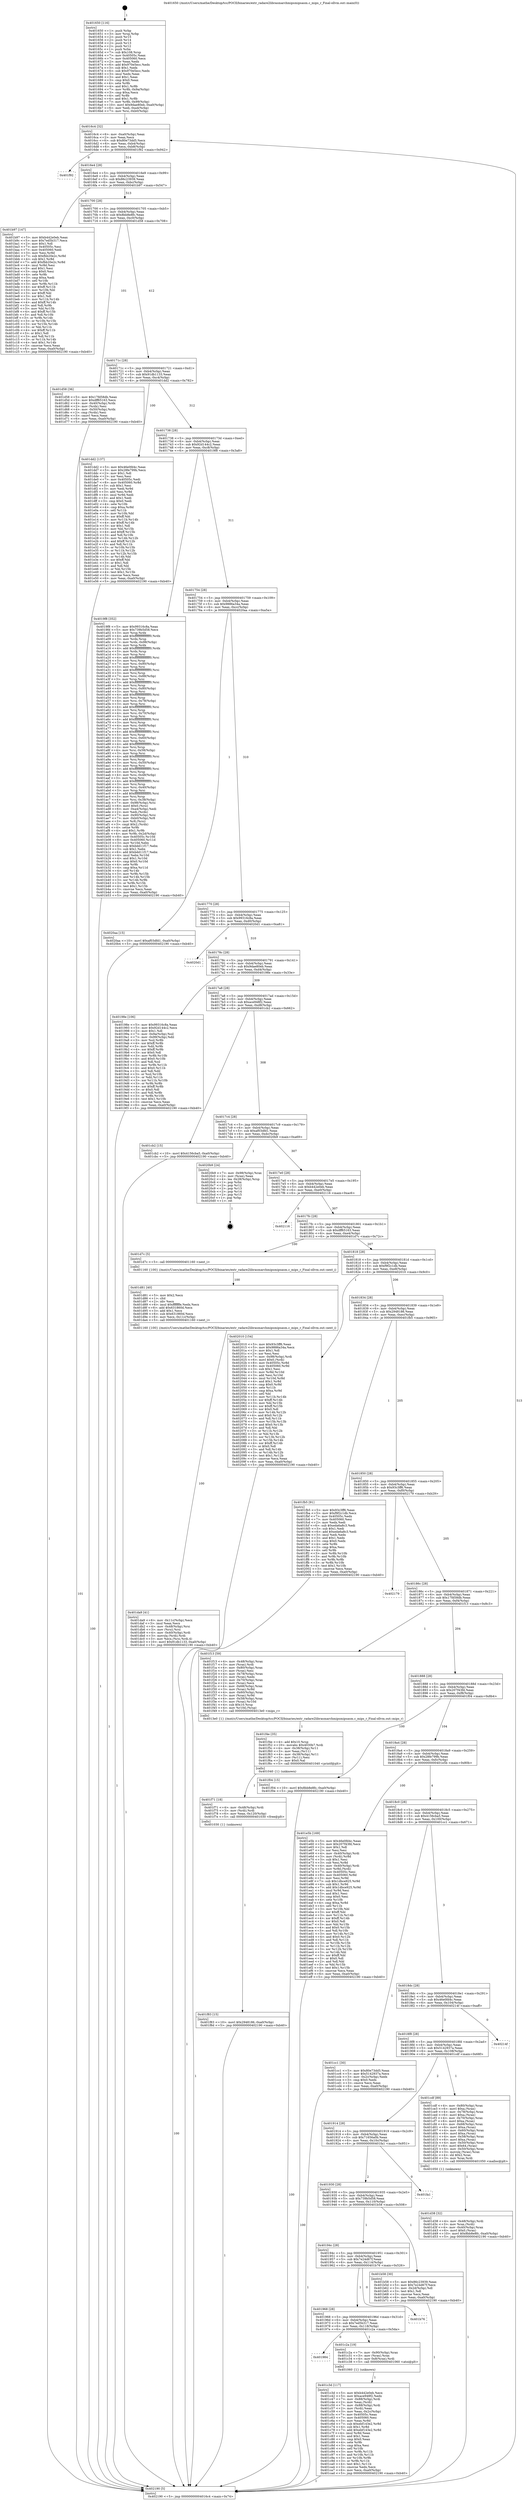 digraph "0x401650" {
  label = "0x401650 (/mnt/c/Users/mathe/Desktop/tcc/POCII/binaries/extr_radare2librasmarchmipsmipsasm.c_mips_r_Final-ollvm.out::main(0))"
  labelloc = "t"
  node[shape=record]

  Entry [label="",width=0.3,height=0.3,shape=circle,fillcolor=black,style=filled]
  "0x4016c4" [label="{
     0x4016c4 [32]\l
     | [instrs]\l
     &nbsp;&nbsp;0x4016c4 \<+6\>: mov -0xa0(%rbp),%eax\l
     &nbsp;&nbsp;0x4016ca \<+2\>: mov %eax,%ecx\l
     &nbsp;&nbsp;0x4016cc \<+6\>: sub $0x80e73dd5,%ecx\l
     &nbsp;&nbsp;0x4016d2 \<+6\>: mov %eax,-0xb4(%rbp)\l
     &nbsp;&nbsp;0x4016d8 \<+6\>: mov %ecx,-0xb8(%rbp)\l
     &nbsp;&nbsp;0x4016de \<+6\>: je 0000000000401f92 \<main+0x942\>\l
  }"]
  "0x401f92" [label="{
     0x401f92\l
  }", style=dashed]
  "0x4016e4" [label="{
     0x4016e4 [28]\l
     | [instrs]\l
     &nbsp;&nbsp;0x4016e4 \<+5\>: jmp 00000000004016e9 \<main+0x99\>\l
     &nbsp;&nbsp;0x4016e9 \<+6\>: mov -0xb4(%rbp),%eax\l
     &nbsp;&nbsp;0x4016ef \<+5\>: sub $0x86c23939,%eax\l
     &nbsp;&nbsp;0x4016f4 \<+6\>: mov %eax,-0xbc(%rbp)\l
     &nbsp;&nbsp;0x4016fa \<+6\>: je 0000000000401b97 \<main+0x547\>\l
  }"]
  Exit [label="",width=0.3,height=0.3,shape=circle,fillcolor=black,style=filled,peripheries=2]
  "0x401b97" [label="{
     0x401b97 [147]\l
     | [instrs]\l
     &nbsp;&nbsp;0x401b97 \<+5\>: mov $0xb442e0eb,%eax\l
     &nbsp;&nbsp;0x401b9c \<+5\>: mov $0x7ed5b317,%ecx\l
     &nbsp;&nbsp;0x401ba1 \<+2\>: mov $0x1,%dl\l
     &nbsp;&nbsp;0x401ba3 \<+7\>: mov 0x40505c,%esi\l
     &nbsp;&nbsp;0x401baa \<+7\>: mov 0x405060,%edi\l
     &nbsp;&nbsp;0x401bb1 \<+3\>: mov %esi,%r8d\l
     &nbsp;&nbsp;0x401bb4 \<+7\>: sub $0xfbb20e2c,%r8d\l
     &nbsp;&nbsp;0x401bbb \<+4\>: sub $0x1,%r8d\l
     &nbsp;&nbsp;0x401bbf \<+7\>: add $0xfbb20e2c,%r8d\l
     &nbsp;&nbsp;0x401bc6 \<+4\>: imul %r8d,%esi\l
     &nbsp;&nbsp;0x401bca \<+3\>: and $0x1,%esi\l
     &nbsp;&nbsp;0x401bcd \<+3\>: cmp $0x0,%esi\l
     &nbsp;&nbsp;0x401bd0 \<+4\>: sete %r9b\l
     &nbsp;&nbsp;0x401bd4 \<+3\>: cmp $0xa,%edi\l
     &nbsp;&nbsp;0x401bd7 \<+4\>: setl %r10b\l
     &nbsp;&nbsp;0x401bdb \<+3\>: mov %r9b,%r11b\l
     &nbsp;&nbsp;0x401bde \<+4\>: xor $0xff,%r11b\l
     &nbsp;&nbsp;0x401be2 \<+3\>: mov %r10b,%bl\l
     &nbsp;&nbsp;0x401be5 \<+3\>: xor $0xff,%bl\l
     &nbsp;&nbsp;0x401be8 \<+3\>: xor $0x1,%dl\l
     &nbsp;&nbsp;0x401beb \<+3\>: mov %r11b,%r14b\l
     &nbsp;&nbsp;0x401bee \<+4\>: and $0xff,%r14b\l
     &nbsp;&nbsp;0x401bf2 \<+3\>: and %dl,%r9b\l
     &nbsp;&nbsp;0x401bf5 \<+3\>: mov %bl,%r15b\l
     &nbsp;&nbsp;0x401bf8 \<+4\>: and $0xff,%r15b\l
     &nbsp;&nbsp;0x401bfc \<+3\>: and %dl,%r10b\l
     &nbsp;&nbsp;0x401bff \<+3\>: or %r9b,%r14b\l
     &nbsp;&nbsp;0x401c02 \<+3\>: or %r10b,%r15b\l
     &nbsp;&nbsp;0x401c05 \<+3\>: xor %r15b,%r14b\l
     &nbsp;&nbsp;0x401c08 \<+3\>: or %bl,%r11b\l
     &nbsp;&nbsp;0x401c0b \<+4\>: xor $0xff,%r11b\l
     &nbsp;&nbsp;0x401c0f \<+3\>: or $0x1,%dl\l
     &nbsp;&nbsp;0x401c12 \<+3\>: and %dl,%r11b\l
     &nbsp;&nbsp;0x401c15 \<+3\>: or %r11b,%r14b\l
     &nbsp;&nbsp;0x401c18 \<+4\>: test $0x1,%r14b\l
     &nbsp;&nbsp;0x401c1c \<+3\>: cmovne %ecx,%eax\l
     &nbsp;&nbsp;0x401c1f \<+6\>: mov %eax,-0xa0(%rbp)\l
     &nbsp;&nbsp;0x401c25 \<+5\>: jmp 0000000000402190 \<main+0xb40\>\l
  }"]
  "0x401700" [label="{
     0x401700 [28]\l
     | [instrs]\l
     &nbsp;&nbsp;0x401700 \<+5\>: jmp 0000000000401705 \<main+0xb5\>\l
     &nbsp;&nbsp;0x401705 \<+6\>: mov -0xb4(%rbp),%eax\l
     &nbsp;&nbsp;0x40170b \<+5\>: sub $0x8bb8e8fc,%eax\l
     &nbsp;&nbsp;0x401710 \<+6\>: mov %eax,-0xc0(%rbp)\l
     &nbsp;&nbsp;0x401716 \<+6\>: je 0000000000401d58 \<main+0x708\>\l
  }"]
  "0x401f83" [label="{
     0x401f83 [15]\l
     | [instrs]\l
     &nbsp;&nbsp;0x401f83 \<+10\>: movl $0x2948186,-0xa0(%rbp)\l
     &nbsp;&nbsp;0x401f8d \<+5\>: jmp 0000000000402190 \<main+0xb40\>\l
  }"]
  "0x401d58" [label="{
     0x401d58 [36]\l
     | [instrs]\l
     &nbsp;&nbsp;0x401d58 \<+5\>: mov $0x17fd58db,%eax\l
     &nbsp;&nbsp;0x401d5d \<+5\>: mov $0xdff65163,%ecx\l
     &nbsp;&nbsp;0x401d62 \<+4\>: mov -0x40(%rbp),%rdx\l
     &nbsp;&nbsp;0x401d66 \<+2\>: mov (%rdx),%esi\l
     &nbsp;&nbsp;0x401d68 \<+4\>: mov -0x50(%rbp),%rdx\l
     &nbsp;&nbsp;0x401d6c \<+2\>: cmp (%rdx),%esi\l
     &nbsp;&nbsp;0x401d6e \<+3\>: cmovl %ecx,%eax\l
     &nbsp;&nbsp;0x401d71 \<+6\>: mov %eax,-0xa0(%rbp)\l
     &nbsp;&nbsp;0x401d77 \<+5\>: jmp 0000000000402190 \<main+0xb40\>\l
  }"]
  "0x40171c" [label="{
     0x40171c [28]\l
     | [instrs]\l
     &nbsp;&nbsp;0x40171c \<+5\>: jmp 0000000000401721 \<main+0xd1\>\l
     &nbsp;&nbsp;0x401721 \<+6\>: mov -0xb4(%rbp),%eax\l
     &nbsp;&nbsp;0x401727 \<+5\>: sub $0x91db1133,%eax\l
     &nbsp;&nbsp;0x40172c \<+6\>: mov %eax,-0xc4(%rbp)\l
     &nbsp;&nbsp;0x401732 \<+6\>: je 0000000000401dd2 \<main+0x782\>\l
  }"]
  "0x401f71" [label="{
     0x401f71 [18]\l
     | [instrs]\l
     &nbsp;&nbsp;0x401f71 \<+4\>: mov -0x48(%rbp),%rdi\l
     &nbsp;&nbsp;0x401f75 \<+3\>: mov (%rdi),%rdi\l
     &nbsp;&nbsp;0x401f78 \<+6\>: mov %eax,-0x120(%rbp)\l
     &nbsp;&nbsp;0x401f7e \<+5\>: call 0000000000401030 \<free@plt\>\l
     | [calls]\l
     &nbsp;&nbsp;0x401030 \{1\} (unknown)\l
  }"]
  "0x401dd2" [label="{
     0x401dd2 [137]\l
     | [instrs]\l
     &nbsp;&nbsp;0x401dd2 \<+5\>: mov $0x46e0fd4c,%eax\l
     &nbsp;&nbsp;0x401dd7 \<+5\>: mov $0x28fe799b,%ecx\l
     &nbsp;&nbsp;0x401ddc \<+2\>: mov $0x1,%dl\l
     &nbsp;&nbsp;0x401dde \<+2\>: xor %esi,%esi\l
     &nbsp;&nbsp;0x401de0 \<+7\>: mov 0x40505c,%edi\l
     &nbsp;&nbsp;0x401de7 \<+8\>: mov 0x405060,%r8d\l
     &nbsp;&nbsp;0x401def \<+3\>: sub $0x1,%esi\l
     &nbsp;&nbsp;0x401df2 \<+3\>: mov %edi,%r9d\l
     &nbsp;&nbsp;0x401df5 \<+3\>: add %esi,%r9d\l
     &nbsp;&nbsp;0x401df8 \<+4\>: imul %r9d,%edi\l
     &nbsp;&nbsp;0x401dfc \<+3\>: and $0x1,%edi\l
     &nbsp;&nbsp;0x401dff \<+3\>: cmp $0x0,%edi\l
     &nbsp;&nbsp;0x401e02 \<+4\>: sete %r10b\l
     &nbsp;&nbsp;0x401e06 \<+4\>: cmp $0xa,%r8d\l
     &nbsp;&nbsp;0x401e0a \<+4\>: setl %r11b\l
     &nbsp;&nbsp;0x401e0e \<+3\>: mov %r10b,%bl\l
     &nbsp;&nbsp;0x401e11 \<+3\>: xor $0xff,%bl\l
     &nbsp;&nbsp;0x401e14 \<+3\>: mov %r11b,%r14b\l
     &nbsp;&nbsp;0x401e17 \<+4\>: xor $0xff,%r14b\l
     &nbsp;&nbsp;0x401e1b \<+3\>: xor $0x1,%dl\l
     &nbsp;&nbsp;0x401e1e \<+3\>: mov %bl,%r15b\l
     &nbsp;&nbsp;0x401e21 \<+4\>: and $0xff,%r15b\l
     &nbsp;&nbsp;0x401e25 \<+3\>: and %dl,%r10b\l
     &nbsp;&nbsp;0x401e28 \<+3\>: mov %r14b,%r12b\l
     &nbsp;&nbsp;0x401e2b \<+4\>: and $0xff,%r12b\l
     &nbsp;&nbsp;0x401e2f \<+3\>: and %dl,%r11b\l
     &nbsp;&nbsp;0x401e32 \<+3\>: or %r10b,%r15b\l
     &nbsp;&nbsp;0x401e35 \<+3\>: or %r11b,%r12b\l
     &nbsp;&nbsp;0x401e38 \<+3\>: xor %r12b,%r15b\l
     &nbsp;&nbsp;0x401e3b \<+3\>: or %r14b,%bl\l
     &nbsp;&nbsp;0x401e3e \<+3\>: xor $0xff,%bl\l
     &nbsp;&nbsp;0x401e41 \<+3\>: or $0x1,%dl\l
     &nbsp;&nbsp;0x401e44 \<+2\>: and %dl,%bl\l
     &nbsp;&nbsp;0x401e46 \<+3\>: or %bl,%r15b\l
     &nbsp;&nbsp;0x401e49 \<+4\>: test $0x1,%r15b\l
     &nbsp;&nbsp;0x401e4d \<+3\>: cmovne %ecx,%eax\l
     &nbsp;&nbsp;0x401e50 \<+6\>: mov %eax,-0xa0(%rbp)\l
     &nbsp;&nbsp;0x401e56 \<+5\>: jmp 0000000000402190 \<main+0xb40\>\l
  }"]
  "0x401738" [label="{
     0x401738 [28]\l
     | [instrs]\l
     &nbsp;&nbsp;0x401738 \<+5\>: jmp 000000000040173d \<main+0xed\>\l
     &nbsp;&nbsp;0x40173d \<+6\>: mov -0xb4(%rbp),%eax\l
     &nbsp;&nbsp;0x401743 \<+5\>: sub $0x92d144c2,%eax\l
     &nbsp;&nbsp;0x401748 \<+6\>: mov %eax,-0xc8(%rbp)\l
     &nbsp;&nbsp;0x40174e \<+6\>: je 00000000004019f8 \<main+0x3a8\>\l
  }"]
  "0x401f4e" [label="{
     0x401f4e [35]\l
     | [instrs]\l
     &nbsp;&nbsp;0x401f4e \<+4\>: add $0x10,%rsp\l
     &nbsp;&nbsp;0x401f52 \<+10\>: movabs $0x4030b7,%rdi\l
     &nbsp;&nbsp;0x401f5c \<+4\>: mov -0x38(%rbp),%r11\l
     &nbsp;&nbsp;0x401f60 \<+3\>: mov %eax,(%r11)\l
     &nbsp;&nbsp;0x401f63 \<+4\>: mov -0x38(%rbp),%r11\l
     &nbsp;&nbsp;0x401f67 \<+3\>: mov (%r11),%esi\l
     &nbsp;&nbsp;0x401f6a \<+2\>: mov $0x0,%al\l
     &nbsp;&nbsp;0x401f6c \<+5\>: call 0000000000401040 \<printf@plt\>\l
     | [calls]\l
     &nbsp;&nbsp;0x401040 \{1\} (unknown)\l
  }"]
  "0x4019f8" [label="{
     0x4019f8 [352]\l
     | [instrs]\l
     &nbsp;&nbsp;0x4019f8 \<+5\>: mov $0x99316c8a,%eax\l
     &nbsp;&nbsp;0x4019fd \<+5\>: mov $0x739b5d58,%ecx\l
     &nbsp;&nbsp;0x401a02 \<+3\>: mov %rsp,%rdx\l
     &nbsp;&nbsp;0x401a05 \<+4\>: add $0xfffffffffffffff0,%rdx\l
     &nbsp;&nbsp;0x401a09 \<+3\>: mov %rdx,%rsp\l
     &nbsp;&nbsp;0x401a0c \<+7\>: mov %rdx,-0x98(%rbp)\l
     &nbsp;&nbsp;0x401a13 \<+3\>: mov %rsp,%rdx\l
     &nbsp;&nbsp;0x401a16 \<+4\>: add $0xfffffffffffffff0,%rdx\l
     &nbsp;&nbsp;0x401a1a \<+3\>: mov %rdx,%rsp\l
     &nbsp;&nbsp;0x401a1d \<+3\>: mov %rsp,%rsi\l
     &nbsp;&nbsp;0x401a20 \<+4\>: add $0xfffffffffffffff0,%rsi\l
     &nbsp;&nbsp;0x401a24 \<+3\>: mov %rsi,%rsp\l
     &nbsp;&nbsp;0x401a27 \<+7\>: mov %rsi,-0x90(%rbp)\l
     &nbsp;&nbsp;0x401a2e \<+3\>: mov %rsp,%rsi\l
     &nbsp;&nbsp;0x401a31 \<+4\>: add $0xfffffffffffffff0,%rsi\l
     &nbsp;&nbsp;0x401a35 \<+3\>: mov %rsi,%rsp\l
     &nbsp;&nbsp;0x401a38 \<+7\>: mov %rsi,-0x88(%rbp)\l
     &nbsp;&nbsp;0x401a3f \<+3\>: mov %rsp,%rsi\l
     &nbsp;&nbsp;0x401a42 \<+4\>: add $0xfffffffffffffff0,%rsi\l
     &nbsp;&nbsp;0x401a46 \<+3\>: mov %rsi,%rsp\l
     &nbsp;&nbsp;0x401a49 \<+4\>: mov %rsi,-0x80(%rbp)\l
     &nbsp;&nbsp;0x401a4d \<+3\>: mov %rsp,%rsi\l
     &nbsp;&nbsp;0x401a50 \<+4\>: add $0xfffffffffffffff0,%rsi\l
     &nbsp;&nbsp;0x401a54 \<+3\>: mov %rsi,%rsp\l
     &nbsp;&nbsp;0x401a57 \<+4\>: mov %rsi,-0x78(%rbp)\l
     &nbsp;&nbsp;0x401a5b \<+3\>: mov %rsp,%rsi\l
     &nbsp;&nbsp;0x401a5e \<+4\>: add $0xfffffffffffffff0,%rsi\l
     &nbsp;&nbsp;0x401a62 \<+3\>: mov %rsi,%rsp\l
     &nbsp;&nbsp;0x401a65 \<+4\>: mov %rsi,-0x70(%rbp)\l
     &nbsp;&nbsp;0x401a69 \<+3\>: mov %rsp,%rsi\l
     &nbsp;&nbsp;0x401a6c \<+4\>: add $0xfffffffffffffff0,%rsi\l
     &nbsp;&nbsp;0x401a70 \<+3\>: mov %rsi,%rsp\l
     &nbsp;&nbsp;0x401a73 \<+4\>: mov %rsi,-0x68(%rbp)\l
     &nbsp;&nbsp;0x401a77 \<+3\>: mov %rsp,%rsi\l
     &nbsp;&nbsp;0x401a7a \<+4\>: add $0xfffffffffffffff0,%rsi\l
     &nbsp;&nbsp;0x401a7e \<+3\>: mov %rsi,%rsp\l
     &nbsp;&nbsp;0x401a81 \<+4\>: mov %rsi,-0x60(%rbp)\l
     &nbsp;&nbsp;0x401a85 \<+3\>: mov %rsp,%rsi\l
     &nbsp;&nbsp;0x401a88 \<+4\>: add $0xfffffffffffffff0,%rsi\l
     &nbsp;&nbsp;0x401a8c \<+3\>: mov %rsi,%rsp\l
     &nbsp;&nbsp;0x401a8f \<+4\>: mov %rsi,-0x58(%rbp)\l
     &nbsp;&nbsp;0x401a93 \<+3\>: mov %rsp,%rsi\l
     &nbsp;&nbsp;0x401a96 \<+4\>: add $0xfffffffffffffff0,%rsi\l
     &nbsp;&nbsp;0x401a9a \<+3\>: mov %rsi,%rsp\l
     &nbsp;&nbsp;0x401a9d \<+4\>: mov %rsi,-0x50(%rbp)\l
     &nbsp;&nbsp;0x401aa1 \<+3\>: mov %rsp,%rsi\l
     &nbsp;&nbsp;0x401aa4 \<+4\>: add $0xfffffffffffffff0,%rsi\l
     &nbsp;&nbsp;0x401aa8 \<+3\>: mov %rsi,%rsp\l
     &nbsp;&nbsp;0x401aab \<+4\>: mov %rsi,-0x48(%rbp)\l
     &nbsp;&nbsp;0x401aaf \<+3\>: mov %rsp,%rsi\l
     &nbsp;&nbsp;0x401ab2 \<+4\>: add $0xfffffffffffffff0,%rsi\l
     &nbsp;&nbsp;0x401ab6 \<+3\>: mov %rsi,%rsp\l
     &nbsp;&nbsp;0x401ab9 \<+4\>: mov %rsi,-0x40(%rbp)\l
     &nbsp;&nbsp;0x401abd \<+3\>: mov %rsp,%rsi\l
     &nbsp;&nbsp;0x401ac0 \<+4\>: add $0xfffffffffffffff0,%rsi\l
     &nbsp;&nbsp;0x401ac4 \<+3\>: mov %rsi,%rsp\l
     &nbsp;&nbsp;0x401ac7 \<+4\>: mov %rsi,-0x38(%rbp)\l
     &nbsp;&nbsp;0x401acb \<+7\>: mov -0x98(%rbp),%rsi\l
     &nbsp;&nbsp;0x401ad2 \<+6\>: movl $0x0,(%rsi)\l
     &nbsp;&nbsp;0x401ad8 \<+6\>: mov -0xa4(%rbp),%edi\l
     &nbsp;&nbsp;0x401ade \<+2\>: mov %edi,(%rdx)\l
     &nbsp;&nbsp;0x401ae0 \<+7\>: mov -0x90(%rbp),%rsi\l
     &nbsp;&nbsp;0x401ae7 \<+7\>: mov -0xb0(%rbp),%r8\l
     &nbsp;&nbsp;0x401aee \<+3\>: mov %r8,(%rsi)\l
     &nbsp;&nbsp;0x401af1 \<+3\>: cmpl $0x2,(%rdx)\l
     &nbsp;&nbsp;0x401af4 \<+4\>: setne %r9b\l
     &nbsp;&nbsp;0x401af8 \<+4\>: and $0x1,%r9b\l
     &nbsp;&nbsp;0x401afc \<+4\>: mov %r9b,-0x2d(%rbp)\l
     &nbsp;&nbsp;0x401b00 \<+8\>: mov 0x40505c,%r10d\l
     &nbsp;&nbsp;0x401b08 \<+8\>: mov 0x405060,%r11d\l
     &nbsp;&nbsp;0x401b10 \<+3\>: mov %r10d,%ebx\l
     &nbsp;&nbsp;0x401b13 \<+6\>: sub $0xbdd11f17,%ebx\l
     &nbsp;&nbsp;0x401b19 \<+3\>: sub $0x1,%ebx\l
     &nbsp;&nbsp;0x401b1c \<+6\>: add $0xbdd11f17,%ebx\l
     &nbsp;&nbsp;0x401b22 \<+4\>: imul %ebx,%r10d\l
     &nbsp;&nbsp;0x401b26 \<+4\>: and $0x1,%r10d\l
     &nbsp;&nbsp;0x401b2a \<+4\>: cmp $0x0,%r10d\l
     &nbsp;&nbsp;0x401b2e \<+4\>: sete %r9b\l
     &nbsp;&nbsp;0x401b32 \<+4\>: cmp $0xa,%r11d\l
     &nbsp;&nbsp;0x401b36 \<+4\>: setl %r14b\l
     &nbsp;&nbsp;0x401b3a \<+3\>: mov %r9b,%r15b\l
     &nbsp;&nbsp;0x401b3d \<+3\>: and %r14b,%r15b\l
     &nbsp;&nbsp;0x401b40 \<+3\>: xor %r14b,%r9b\l
     &nbsp;&nbsp;0x401b43 \<+3\>: or %r9b,%r15b\l
     &nbsp;&nbsp;0x401b46 \<+4\>: test $0x1,%r15b\l
     &nbsp;&nbsp;0x401b4a \<+3\>: cmovne %ecx,%eax\l
     &nbsp;&nbsp;0x401b4d \<+6\>: mov %eax,-0xa0(%rbp)\l
     &nbsp;&nbsp;0x401b53 \<+5\>: jmp 0000000000402190 \<main+0xb40\>\l
  }"]
  "0x401754" [label="{
     0x401754 [28]\l
     | [instrs]\l
     &nbsp;&nbsp;0x401754 \<+5\>: jmp 0000000000401759 \<main+0x109\>\l
     &nbsp;&nbsp;0x401759 \<+6\>: mov -0xb4(%rbp),%eax\l
     &nbsp;&nbsp;0x40175f \<+5\>: sub $0x9886a34a,%eax\l
     &nbsp;&nbsp;0x401764 \<+6\>: mov %eax,-0xcc(%rbp)\l
     &nbsp;&nbsp;0x40176a \<+6\>: je 00000000004020aa \<main+0xa5a\>\l
  }"]
  "0x401da9" [label="{
     0x401da9 [41]\l
     | [instrs]\l
     &nbsp;&nbsp;0x401da9 \<+6\>: mov -0x11c(%rbp),%ecx\l
     &nbsp;&nbsp;0x401daf \<+3\>: imul %eax,%ecx\l
     &nbsp;&nbsp;0x401db2 \<+4\>: mov -0x48(%rbp),%rsi\l
     &nbsp;&nbsp;0x401db6 \<+3\>: mov (%rsi),%rsi\l
     &nbsp;&nbsp;0x401db9 \<+4\>: mov -0x40(%rbp),%rdi\l
     &nbsp;&nbsp;0x401dbd \<+3\>: movslq (%rdi),%rdi\l
     &nbsp;&nbsp;0x401dc0 \<+3\>: mov %ecx,(%rsi,%rdi,4)\l
     &nbsp;&nbsp;0x401dc3 \<+10\>: movl $0x91db1133,-0xa0(%rbp)\l
     &nbsp;&nbsp;0x401dcd \<+5\>: jmp 0000000000402190 \<main+0xb40\>\l
  }"]
  "0x4020aa" [label="{
     0x4020aa [15]\l
     | [instrs]\l
     &nbsp;&nbsp;0x4020aa \<+10\>: movl $0xaf03dfd1,-0xa0(%rbp)\l
     &nbsp;&nbsp;0x4020b4 \<+5\>: jmp 0000000000402190 \<main+0xb40\>\l
  }"]
  "0x401770" [label="{
     0x401770 [28]\l
     | [instrs]\l
     &nbsp;&nbsp;0x401770 \<+5\>: jmp 0000000000401775 \<main+0x125\>\l
     &nbsp;&nbsp;0x401775 \<+6\>: mov -0xb4(%rbp),%eax\l
     &nbsp;&nbsp;0x40177b \<+5\>: sub $0x99316c8a,%eax\l
     &nbsp;&nbsp;0x401780 \<+6\>: mov %eax,-0xd0(%rbp)\l
     &nbsp;&nbsp;0x401786 \<+6\>: je 00000000004020d1 \<main+0xa81\>\l
  }"]
  "0x401d81" [label="{
     0x401d81 [40]\l
     | [instrs]\l
     &nbsp;&nbsp;0x401d81 \<+5\>: mov $0x2,%ecx\l
     &nbsp;&nbsp;0x401d86 \<+1\>: cltd\l
     &nbsp;&nbsp;0x401d87 \<+2\>: idiv %ecx\l
     &nbsp;&nbsp;0x401d89 \<+6\>: imul $0xfffffffe,%edx,%ecx\l
     &nbsp;&nbsp;0x401d8f \<+6\>: add $0x631860d,%ecx\l
     &nbsp;&nbsp;0x401d95 \<+3\>: add $0x1,%ecx\l
     &nbsp;&nbsp;0x401d98 \<+6\>: sub $0x631860d,%ecx\l
     &nbsp;&nbsp;0x401d9e \<+6\>: mov %ecx,-0x11c(%rbp)\l
     &nbsp;&nbsp;0x401da4 \<+5\>: call 0000000000401160 \<next_i\>\l
     | [calls]\l
     &nbsp;&nbsp;0x401160 \{100\} (/mnt/c/Users/mathe/Desktop/tcc/POCII/binaries/extr_radare2librasmarchmipsmipsasm.c_mips_r_Final-ollvm.out::next_i)\l
  }"]
  "0x4020d1" [label="{
     0x4020d1\l
  }", style=dashed]
  "0x40178c" [label="{
     0x40178c [28]\l
     | [instrs]\l
     &nbsp;&nbsp;0x40178c \<+5\>: jmp 0000000000401791 \<main+0x141\>\l
     &nbsp;&nbsp;0x401791 \<+6\>: mov -0xb4(%rbp),%eax\l
     &nbsp;&nbsp;0x401797 \<+5\>: sub $0x9dae80eb,%eax\l
     &nbsp;&nbsp;0x40179c \<+6\>: mov %eax,-0xd4(%rbp)\l
     &nbsp;&nbsp;0x4017a2 \<+6\>: je 000000000040198e \<main+0x33e\>\l
  }"]
  "0x401d38" [label="{
     0x401d38 [32]\l
     | [instrs]\l
     &nbsp;&nbsp;0x401d38 \<+4\>: mov -0x48(%rbp),%rdi\l
     &nbsp;&nbsp;0x401d3c \<+3\>: mov %rax,(%rdi)\l
     &nbsp;&nbsp;0x401d3f \<+4\>: mov -0x40(%rbp),%rax\l
     &nbsp;&nbsp;0x401d43 \<+6\>: movl $0x0,(%rax)\l
     &nbsp;&nbsp;0x401d49 \<+10\>: movl $0x8bb8e8fc,-0xa0(%rbp)\l
     &nbsp;&nbsp;0x401d53 \<+5\>: jmp 0000000000402190 \<main+0xb40\>\l
  }"]
  "0x40198e" [label="{
     0x40198e [106]\l
     | [instrs]\l
     &nbsp;&nbsp;0x40198e \<+5\>: mov $0x99316c8a,%eax\l
     &nbsp;&nbsp;0x401993 \<+5\>: mov $0x92d144c2,%ecx\l
     &nbsp;&nbsp;0x401998 \<+2\>: mov $0x1,%dl\l
     &nbsp;&nbsp;0x40199a \<+7\>: mov -0x9a(%rbp),%sil\l
     &nbsp;&nbsp;0x4019a1 \<+7\>: mov -0x99(%rbp),%dil\l
     &nbsp;&nbsp;0x4019a8 \<+3\>: mov %sil,%r8b\l
     &nbsp;&nbsp;0x4019ab \<+4\>: xor $0xff,%r8b\l
     &nbsp;&nbsp;0x4019af \<+3\>: mov %dil,%r9b\l
     &nbsp;&nbsp;0x4019b2 \<+4\>: xor $0xff,%r9b\l
     &nbsp;&nbsp;0x4019b6 \<+3\>: xor $0x0,%dl\l
     &nbsp;&nbsp;0x4019b9 \<+3\>: mov %r8b,%r10b\l
     &nbsp;&nbsp;0x4019bc \<+4\>: and $0x0,%r10b\l
     &nbsp;&nbsp;0x4019c0 \<+3\>: and %dl,%sil\l
     &nbsp;&nbsp;0x4019c3 \<+3\>: mov %r9b,%r11b\l
     &nbsp;&nbsp;0x4019c6 \<+4\>: and $0x0,%r11b\l
     &nbsp;&nbsp;0x4019ca \<+3\>: and %dl,%dil\l
     &nbsp;&nbsp;0x4019cd \<+3\>: or %sil,%r10b\l
     &nbsp;&nbsp;0x4019d0 \<+3\>: or %dil,%r11b\l
     &nbsp;&nbsp;0x4019d3 \<+3\>: xor %r11b,%r10b\l
     &nbsp;&nbsp;0x4019d6 \<+3\>: or %r9b,%r8b\l
     &nbsp;&nbsp;0x4019d9 \<+4\>: xor $0xff,%r8b\l
     &nbsp;&nbsp;0x4019dd \<+3\>: or $0x0,%dl\l
     &nbsp;&nbsp;0x4019e0 \<+3\>: and %dl,%r8b\l
     &nbsp;&nbsp;0x4019e3 \<+3\>: or %r8b,%r10b\l
     &nbsp;&nbsp;0x4019e6 \<+4\>: test $0x1,%r10b\l
     &nbsp;&nbsp;0x4019ea \<+3\>: cmovne %ecx,%eax\l
     &nbsp;&nbsp;0x4019ed \<+6\>: mov %eax,-0xa0(%rbp)\l
     &nbsp;&nbsp;0x4019f3 \<+5\>: jmp 0000000000402190 \<main+0xb40\>\l
  }"]
  "0x4017a8" [label="{
     0x4017a8 [28]\l
     | [instrs]\l
     &nbsp;&nbsp;0x4017a8 \<+5\>: jmp 00000000004017ad \<main+0x15d\>\l
     &nbsp;&nbsp;0x4017ad \<+6\>: mov -0xb4(%rbp),%eax\l
     &nbsp;&nbsp;0x4017b3 \<+5\>: sub $0xace948f2,%eax\l
     &nbsp;&nbsp;0x4017b8 \<+6\>: mov %eax,-0xd8(%rbp)\l
     &nbsp;&nbsp;0x4017be \<+6\>: je 0000000000401cb2 \<main+0x662\>\l
  }"]
  "0x402190" [label="{
     0x402190 [5]\l
     | [instrs]\l
     &nbsp;&nbsp;0x402190 \<+5\>: jmp 00000000004016c4 \<main+0x74\>\l
  }"]
  "0x401650" [label="{
     0x401650 [116]\l
     | [instrs]\l
     &nbsp;&nbsp;0x401650 \<+1\>: push %rbp\l
     &nbsp;&nbsp;0x401651 \<+3\>: mov %rsp,%rbp\l
     &nbsp;&nbsp;0x401654 \<+2\>: push %r15\l
     &nbsp;&nbsp;0x401656 \<+2\>: push %r14\l
     &nbsp;&nbsp;0x401658 \<+2\>: push %r13\l
     &nbsp;&nbsp;0x40165a \<+2\>: push %r12\l
     &nbsp;&nbsp;0x40165c \<+1\>: push %rbx\l
     &nbsp;&nbsp;0x40165d \<+7\>: sub $0x108,%rsp\l
     &nbsp;&nbsp;0x401664 \<+7\>: mov 0x40505c,%eax\l
     &nbsp;&nbsp;0x40166b \<+7\>: mov 0x405060,%ecx\l
     &nbsp;&nbsp;0x401672 \<+2\>: mov %eax,%edx\l
     &nbsp;&nbsp;0x401674 \<+6\>: add $0x970e5ecc,%edx\l
     &nbsp;&nbsp;0x40167a \<+3\>: sub $0x1,%edx\l
     &nbsp;&nbsp;0x40167d \<+6\>: sub $0x970e5ecc,%edx\l
     &nbsp;&nbsp;0x401683 \<+3\>: imul %edx,%eax\l
     &nbsp;&nbsp;0x401686 \<+3\>: and $0x1,%eax\l
     &nbsp;&nbsp;0x401689 \<+3\>: cmp $0x0,%eax\l
     &nbsp;&nbsp;0x40168c \<+4\>: sete %r8b\l
     &nbsp;&nbsp;0x401690 \<+4\>: and $0x1,%r8b\l
     &nbsp;&nbsp;0x401694 \<+7\>: mov %r8b,-0x9a(%rbp)\l
     &nbsp;&nbsp;0x40169b \<+3\>: cmp $0xa,%ecx\l
     &nbsp;&nbsp;0x40169e \<+4\>: setl %r8b\l
     &nbsp;&nbsp;0x4016a2 \<+4\>: and $0x1,%r8b\l
     &nbsp;&nbsp;0x4016a6 \<+7\>: mov %r8b,-0x99(%rbp)\l
     &nbsp;&nbsp;0x4016ad \<+10\>: movl $0x9dae80eb,-0xa0(%rbp)\l
     &nbsp;&nbsp;0x4016b7 \<+6\>: mov %edi,-0xa4(%rbp)\l
     &nbsp;&nbsp;0x4016bd \<+7\>: mov %rsi,-0xb0(%rbp)\l
  }"]
  "0x401c3d" [label="{
     0x401c3d [117]\l
     | [instrs]\l
     &nbsp;&nbsp;0x401c3d \<+5\>: mov $0xb442e0eb,%ecx\l
     &nbsp;&nbsp;0x401c42 \<+5\>: mov $0xace948f2,%edx\l
     &nbsp;&nbsp;0x401c47 \<+7\>: mov -0x88(%rbp),%rdi\l
     &nbsp;&nbsp;0x401c4e \<+2\>: mov %eax,(%rdi)\l
     &nbsp;&nbsp;0x401c50 \<+7\>: mov -0x88(%rbp),%rdi\l
     &nbsp;&nbsp;0x401c57 \<+2\>: mov (%rdi),%eax\l
     &nbsp;&nbsp;0x401c59 \<+3\>: mov %eax,-0x2c(%rbp)\l
     &nbsp;&nbsp;0x401c5c \<+7\>: mov 0x40505c,%eax\l
     &nbsp;&nbsp;0x401c63 \<+7\>: mov 0x405060,%esi\l
     &nbsp;&nbsp;0x401c6a \<+3\>: mov %eax,%r8d\l
     &nbsp;&nbsp;0x401c6d \<+7\>: sub $0xebf143e2,%r8d\l
     &nbsp;&nbsp;0x401c74 \<+4\>: sub $0x1,%r8d\l
     &nbsp;&nbsp;0x401c78 \<+7\>: add $0xebf143e2,%r8d\l
     &nbsp;&nbsp;0x401c7f \<+4\>: imul %r8d,%eax\l
     &nbsp;&nbsp;0x401c83 \<+3\>: and $0x1,%eax\l
     &nbsp;&nbsp;0x401c86 \<+3\>: cmp $0x0,%eax\l
     &nbsp;&nbsp;0x401c89 \<+4\>: sete %r9b\l
     &nbsp;&nbsp;0x401c8d \<+3\>: cmp $0xa,%esi\l
     &nbsp;&nbsp;0x401c90 \<+4\>: setl %r10b\l
     &nbsp;&nbsp;0x401c94 \<+3\>: mov %r9b,%r11b\l
     &nbsp;&nbsp;0x401c97 \<+3\>: and %r10b,%r11b\l
     &nbsp;&nbsp;0x401c9a \<+3\>: xor %r10b,%r9b\l
     &nbsp;&nbsp;0x401c9d \<+3\>: or %r9b,%r11b\l
     &nbsp;&nbsp;0x401ca0 \<+4\>: test $0x1,%r11b\l
     &nbsp;&nbsp;0x401ca4 \<+3\>: cmovne %edx,%ecx\l
     &nbsp;&nbsp;0x401ca7 \<+6\>: mov %ecx,-0xa0(%rbp)\l
     &nbsp;&nbsp;0x401cad \<+5\>: jmp 0000000000402190 \<main+0xb40\>\l
  }"]
  "0x401984" [label="{
     0x401984\l
  }", style=dashed]
  "0x401cb2" [label="{
     0x401cb2 [15]\l
     | [instrs]\l
     &nbsp;&nbsp;0x401cb2 \<+10\>: movl $0x4156cba5,-0xa0(%rbp)\l
     &nbsp;&nbsp;0x401cbc \<+5\>: jmp 0000000000402190 \<main+0xb40\>\l
  }"]
  "0x4017c4" [label="{
     0x4017c4 [28]\l
     | [instrs]\l
     &nbsp;&nbsp;0x4017c4 \<+5\>: jmp 00000000004017c9 \<main+0x179\>\l
     &nbsp;&nbsp;0x4017c9 \<+6\>: mov -0xb4(%rbp),%eax\l
     &nbsp;&nbsp;0x4017cf \<+5\>: sub $0xaf03dfd1,%eax\l
     &nbsp;&nbsp;0x4017d4 \<+6\>: mov %eax,-0xdc(%rbp)\l
     &nbsp;&nbsp;0x4017da \<+6\>: je 00000000004020b9 \<main+0xa69\>\l
  }"]
  "0x401c2a" [label="{
     0x401c2a [19]\l
     | [instrs]\l
     &nbsp;&nbsp;0x401c2a \<+7\>: mov -0x90(%rbp),%rax\l
     &nbsp;&nbsp;0x401c31 \<+3\>: mov (%rax),%rax\l
     &nbsp;&nbsp;0x401c34 \<+4\>: mov 0x8(%rax),%rdi\l
     &nbsp;&nbsp;0x401c38 \<+5\>: call 0000000000401060 \<atoi@plt\>\l
     | [calls]\l
     &nbsp;&nbsp;0x401060 \{1\} (unknown)\l
  }"]
  "0x4020b9" [label="{
     0x4020b9 [24]\l
     | [instrs]\l
     &nbsp;&nbsp;0x4020b9 \<+7\>: mov -0x98(%rbp),%rax\l
     &nbsp;&nbsp;0x4020c0 \<+2\>: mov (%rax),%eax\l
     &nbsp;&nbsp;0x4020c2 \<+4\>: lea -0x28(%rbp),%rsp\l
     &nbsp;&nbsp;0x4020c6 \<+1\>: pop %rbx\l
     &nbsp;&nbsp;0x4020c7 \<+2\>: pop %r12\l
     &nbsp;&nbsp;0x4020c9 \<+2\>: pop %r13\l
     &nbsp;&nbsp;0x4020cb \<+2\>: pop %r14\l
     &nbsp;&nbsp;0x4020cd \<+2\>: pop %r15\l
     &nbsp;&nbsp;0x4020cf \<+1\>: pop %rbp\l
     &nbsp;&nbsp;0x4020d0 \<+1\>: ret\l
  }"]
  "0x4017e0" [label="{
     0x4017e0 [28]\l
     | [instrs]\l
     &nbsp;&nbsp;0x4017e0 \<+5\>: jmp 00000000004017e5 \<main+0x195\>\l
     &nbsp;&nbsp;0x4017e5 \<+6\>: mov -0xb4(%rbp),%eax\l
     &nbsp;&nbsp;0x4017eb \<+5\>: sub $0xb442e0eb,%eax\l
     &nbsp;&nbsp;0x4017f0 \<+6\>: mov %eax,-0xe0(%rbp)\l
     &nbsp;&nbsp;0x4017f6 \<+6\>: je 0000000000402116 \<main+0xac6\>\l
  }"]
  "0x401968" [label="{
     0x401968 [28]\l
     | [instrs]\l
     &nbsp;&nbsp;0x401968 \<+5\>: jmp 000000000040196d \<main+0x31d\>\l
     &nbsp;&nbsp;0x40196d \<+6\>: mov -0xb4(%rbp),%eax\l
     &nbsp;&nbsp;0x401973 \<+5\>: sub $0x7ed5b317,%eax\l
     &nbsp;&nbsp;0x401978 \<+6\>: mov %eax,-0x118(%rbp)\l
     &nbsp;&nbsp;0x40197e \<+6\>: je 0000000000401c2a \<main+0x5da\>\l
  }"]
  "0x402116" [label="{
     0x402116\l
  }", style=dashed]
  "0x4017fc" [label="{
     0x4017fc [28]\l
     | [instrs]\l
     &nbsp;&nbsp;0x4017fc \<+5\>: jmp 0000000000401801 \<main+0x1b1\>\l
     &nbsp;&nbsp;0x401801 \<+6\>: mov -0xb4(%rbp),%eax\l
     &nbsp;&nbsp;0x401807 \<+5\>: sub $0xdff65163,%eax\l
     &nbsp;&nbsp;0x40180c \<+6\>: mov %eax,-0xe4(%rbp)\l
     &nbsp;&nbsp;0x401812 \<+6\>: je 0000000000401d7c \<main+0x72c\>\l
  }"]
  "0x401b76" [label="{
     0x401b76\l
  }", style=dashed]
  "0x401d7c" [label="{
     0x401d7c [5]\l
     | [instrs]\l
     &nbsp;&nbsp;0x401d7c \<+5\>: call 0000000000401160 \<next_i\>\l
     | [calls]\l
     &nbsp;&nbsp;0x401160 \{100\} (/mnt/c/Users/mathe/Desktop/tcc/POCII/binaries/extr_radare2librasmarchmipsmipsasm.c_mips_r_Final-ollvm.out::next_i)\l
  }"]
  "0x401818" [label="{
     0x401818 [28]\l
     | [instrs]\l
     &nbsp;&nbsp;0x401818 \<+5\>: jmp 000000000040181d \<main+0x1cd\>\l
     &nbsp;&nbsp;0x40181d \<+6\>: mov -0xb4(%rbp),%eax\l
     &nbsp;&nbsp;0x401823 \<+5\>: sub $0xf9f2c1db,%eax\l
     &nbsp;&nbsp;0x401828 \<+6\>: mov %eax,-0xe8(%rbp)\l
     &nbsp;&nbsp;0x40182e \<+6\>: je 0000000000402010 \<main+0x9c0\>\l
  }"]
  "0x40194c" [label="{
     0x40194c [28]\l
     | [instrs]\l
     &nbsp;&nbsp;0x40194c \<+5\>: jmp 0000000000401951 \<main+0x301\>\l
     &nbsp;&nbsp;0x401951 \<+6\>: mov -0xb4(%rbp),%eax\l
     &nbsp;&nbsp;0x401957 \<+5\>: sub $0x7e24d67f,%eax\l
     &nbsp;&nbsp;0x40195c \<+6\>: mov %eax,-0x114(%rbp)\l
     &nbsp;&nbsp;0x401962 \<+6\>: je 0000000000401b76 \<main+0x526\>\l
  }"]
  "0x402010" [label="{
     0x402010 [154]\l
     | [instrs]\l
     &nbsp;&nbsp;0x402010 \<+5\>: mov $0x93c3ff6,%eax\l
     &nbsp;&nbsp;0x402015 \<+5\>: mov $0x9886a34a,%ecx\l
     &nbsp;&nbsp;0x40201a \<+2\>: mov $0x1,%dl\l
     &nbsp;&nbsp;0x40201c \<+2\>: xor %esi,%esi\l
     &nbsp;&nbsp;0x40201e \<+7\>: mov -0x98(%rbp),%rdi\l
     &nbsp;&nbsp;0x402025 \<+6\>: movl $0x0,(%rdi)\l
     &nbsp;&nbsp;0x40202b \<+8\>: mov 0x40505c,%r8d\l
     &nbsp;&nbsp;0x402033 \<+8\>: mov 0x405060,%r9d\l
     &nbsp;&nbsp;0x40203b \<+3\>: sub $0x1,%esi\l
     &nbsp;&nbsp;0x40203e \<+3\>: mov %r8d,%r10d\l
     &nbsp;&nbsp;0x402041 \<+3\>: add %esi,%r10d\l
     &nbsp;&nbsp;0x402044 \<+4\>: imul %r10d,%r8d\l
     &nbsp;&nbsp;0x402048 \<+4\>: and $0x1,%r8d\l
     &nbsp;&nbsp;0x40204c \<+4\>: cmp $0x0,%r8d\l
     &nbsp;&nbsp;0x402050 \<+4\>: sete %r11b\l
     &nbsp;&nbsp;0x402054 \<+4\>: cmp $0xa,%r9d\l
     &nbsp;&nbsp;0x402058 \<+3\>: setl %bl\l
     &nbsp;&nbsp;0x40205b \<+3\>: mov %r11b,%r14b\l
     &nbsp;&nbsp;0x40205e \<+4\>: xor $0xff,%r14b\l
     &nbsp;&nbsp;0x402062 \<+3\>: mov %bl,%r15b\l
     &nbsp;&nbsp;0x402065 \<+4\>: xor $0xff,%r15b\l
     &nbsp;&nbsp;0x402069 \<+3\>: xor $0x0,%dl\l
     &nbsp;&nbsp;0x40206c \<+3\>: mov %r14b,%r12b\l
     &nbsp;&nbsp;0x40206f \<+4\>: and $0x0,%r12b\l
     &nbsp;&nbsp;0x402073 \<+3\>: and %dl,%r11b\l
     &nbsp;&nbsp;0x402076 \<+3\>: mov %r15b,%r13b\l
     &nbsp;&nbsp;0x402079 \<+4\>: and $0x0,%r13b\l
     &nbsp;&nbsp;0x40207d \<+2\>: and %dl,%bl\l
     &nbsp;&nbsp;0x40207f \<+3\>: or %r11b,%r12b\l
     &nbsp;&nbsp;0x402082 \<+3\>: or %bl,%r13b\l
     &nbsp;&nbsp;0x402085 \<+3\>: xor %r13b,%r12b\l
     &nbsp;&nbsp;0x402088 \<+3\>: or %r15b,%r14b\l
     &nbsp;&nbsp;0x40208b \<+4\>: xor $0xff,%r14b\l
     &nbsp;&nbsp;0x40208f \<+3\>: or $0x0,%dl\l
     &nbsp;&nbsp;0x402092 \<+3\>: and %dl,%r14b\l
     &nbsp;&nbsp;0x402095 \<+3\>: or %r14b,%r12b\l
     &nbsp;&nbsp;0x402098 \<+4\>: test $0x1,%r12b\l
     &nbsp;&nbsp;0x40209c \<+3\>: cmovne %ecx,%eax\l
     &nbsp;&nbsp;0x40209f \<+6\>: mov %eax,-0xa0(%rbp)\l
     &nbsp;&nbsp;0x4020a5 \<+5\>: jmp 0000000000402190 \<main+0xb40\>\l
  }"]
  "0x401834" [label="{
     0x401834 [28]\l
     | [instrs]\l
     &nbsp;&nbsp;0x401834 \<+5\>: jmp 0000000000401839 \<main+0x1e9\>\l
     &nbsp;&nbsp;0x401839 \<+6\>: mov -0xb4(%rbp),%eax\l
     &nbsp;&nbsp;0x40183f \<+5\>: sub $0x2948186,%eax\l
     &nbsp;&nbsp;0x401844 \<+6\>: mov %eax,-0xec(%rbp)\l
     &nbsp;&nbsp;0x40184a \<+6\>: je 0000000000401fb5 \<main+0x965\>\l
  }"]
  "0x401b58" [label="{
     0x401b58 [30]\l
     | [instrs]\l
     &nbsp;&nbsp;0x401b58 \<+5\>: mov $0x86c23939,%eax\l
     &nbsp;&nbsp;0x401b5d \<+5\>: mov $0x7e24d67f,%ecx\l
     &nbsp;&nbsp;0x401b62 \<+3\>: mov -0x2d(%rbp),%dl\l
     &nbsp;&nbsp;0x401b65 \<+3\>: test $0x1,%dl\l
     &nbsp;&nbsp;0x401b68 \<+3\>: cmovne %ecx,%eax\l
     &nbsp;&nbsp;0x401b6b \<+6\>: mov %eax,-0xa0(%rbp)\l
     &nbsp;&nbsp;0x401b71 \<+5\>: jmp 0000000000402190 \<main+0xb40\>\l
  }"]
  "0x401fb5" [label="{
     0x401fb5 [91]\l
     | [instrs]\l
     &nbsp;&nbsp;0x401fb5 \<+5\>: mov $0x93c3ff6,%eax\l
     &nbsp;&nbsp;0x401fba \<+5\>: mov $0xf9f2c1db,%ecx\l
     &nbsp;&nbsp;0x401fbf \<+7\>: mov 0x40505c,%edx\l
     &nbsp;&nbsp;0x401fc6 \<+7\>: mov 0x405060,%esi\l
     &nbsp;&nbsp;0x401fcd \<+2\>: mov %edx,%edi\l
     &nbsp;&nbsp;0x401fcf \<+6\>: sub $0xeda6a8c3,%edi\l
     &nbsp;&nbsp;0x401fd5 \<+3\>: sub $0x1,%edi\l
     &nbsp;&nbsp;0x401fd8 \<+6\>: add $0xeda6a8c3,%edi\l
     &nbsp;&nbsp;0x401fde \<+3\>: imul %edi,%edx\l
     &nbsp;&nbsp;0x401fe1 \<+3\>: and $0x1,%edx\l
     &nbsp;&nbsp;0x401fe4 \<+3\>: cmp $0x0,%edx\l
     &nbsp;&nbsp;0x401fe7 \<+4\>: sete %r8b\l
     &nbsp;&nbsp;0x401feb \<+3\>: cmp $0xa,%esi\l
     &nbsp;&nbsp;0x401fee \<+4\>: setl %r9b\l
     &nbsp;&nbsp;0x401ff2 \<+3\>: mov %r8b,%r10b\l
     &nbsp;&nbsp;0x401ff5 \<+3\>: and %r9b,%r10b\l
     &nbsp;&nbsp;0x401ff8 \<+3\>: xor %r9b,%r8b\l
     &nbsp;&nbsp;0x401ffb \<+3\>: or %r8b,%r10b\l
     &nbsp;&nbsp;0x401ffe \<+4\>: test $0x1,%r10b\l
     &nbsp;&nbsp;0x402002 \<+3\>: cmovne %ecx,%eax\l
     &nbsp;&nbsp;0x402005 \<+6\>: mov %eax,-0xa0(%rbp)\l
     &nbsp;&nbsp;0x40200b \<+5\>: jmp 0000000000402190 \<main+0xb40\>\l
  }"]
  "0x401850" [label="{
     0x401850 [28]\l
     | [instrs]\l
     &nbsp;&nbsp;0x401850 \<+5\>: jmp 0000000000401855 \<main+0x205\>\l
     &nbsp;&nbsp;0x401855 \<+6\>: mov -0xb4(%rbp),%eax\l
     &nbsp;&nbsp;0x40185b \<+5\>: sub $0x93c3ff6,%eax\l
     &nbsp;&nbsp;0x401860 \<+6\>: mov %eax,-0xf0(%rbp)\l
     &nbsp;&nbsp;0x401866 \<+6\>: je 0000000000402179 \<main+0xb29\>\l
  }"]
  "0x401930" [label="{
     0x401930 [28]\l
     | [instrs]\l
     &nbsp;&nbsp;0x401930 \<+5\>: jmp 0000000000401935 \<main+0x2e5\>\l
     &nbsp;&nbsp;0x401935 \<+6\>: mov -0xb4(%rbp),%eax\l
     &nbsp;&nbsp;0x40193b \<+5\>: sub $0x739b5d58,%eax\l
     &nbsp;&nbsp;0x401940 \<+6\>: mov %eax,-0x110(%rbp)\l
     &nbsp;&nbsp;0x401946 \<+6\>: je 0000000000401b58 \<main+0x508\>\l
  }"]
  "0x402179" [label="{
     0x402179\l
  }", style=dashed]
  "0x40186c" [label="{
     0x40186c [28]\l
     | [instrs]\l
     &nbsp;&nbsp;0x40186c \<+5\>: jmp 0000000000401871 \<main+0x221\>\l
     &nbsp;&nbsp;0x401871 \<+6\>: mov -0xb4(%rbp),%eax\l
     &nbsp;&nbsp;0x401877 \<+5\>: sub $0x17fd58db,%eax\l
     &nbsp;&nbsp;0x40187c \<+6\>: mov %eax,-0xf4(%rbp)\l
     &nbsp;&nbsp;0x401882 \<+6\>: je 0000000000401f13 \<main+0x8c3\>\l
  }"]
  "0x401fa1" [label="{
     0x401fa1\l
  }", style=dashed]
  "0x401f13" [label="{
     0x401f13 [59]\l
     | [instrs]\l
     &nbsp;&nbsp;0x401f13 \<+4\>: mov -0x48(%rbp),%rax\l
     &nbsp;&nbsp;0x401f17 \<+3\>: mov (%rax),%rdi\l
     &nbsp;&nbsp;0x401f1a \<+4\>: mov -0x80(%rbp),%rax\l
     &nbsp;&nbsp;0x401f1e \<+2\>: mov (%rax),%esi\l
     &nbsp;&nbsp;0x401f20 \<+4\>: mov -0x78(%rbp),%rax\l
     &nbsp;&nbsp;0x401f24 \<+2\>: mov (%rax),%edx\l
     &nbsp;&nbsp;0x401f26 \<+4\>: mov -0x70(%rbp),%rax\l
     &nbsp;&nbsp;0x401f2a \<+2\>: mov (%rax),%ecx\l
     &nbsp;&nbsp;0x401f2c \<+4\>: mov -0x68(%rbp),%rax\l
     &nbsp;&nbsp;0x401f30 \<+3\>: mov (%rax),%r8d\l
     &nbsp;&nbsp;0x401f33 \<+4\>: mov -0x60(%rbp),%rax\l
     &nbsp;&nbsp;0x401f37 \<+3\>: mov (%rax),%r9d\l
     &nbsp;&nbsp;0x401f3a \<+4\>: mov -0x58(%rbp),%rax\l
     &nbsp;&nbsp;0x401f3e \<+3\>: mov (%rax),%r10d\l
     &nbsp;&nbsp;0x401f41 \<+4\>: sub $0x10,%rsp\l
     &nbsp;&nbsp;0x401f45 \<+4\>: mov %r10d,(%rsp)\l
     &nbsp;&nbsp;0x401f49 \<+5\>: call 00000000004013e0 \<mips_r\>\l
     | [calls]\l
     &nbsp;&nbsp;0x4013e0 \{1\} (/mnt/c/Users/mathe/Desktop/tcc/POCII/binaries/extr_radare2librasmarchmipsmipsasm.c_mips_r_Final-ollvm.out::mips_r)\l
  }"]
  "0x401888" [label="{
     0x401888 [28]\l
     | [instrs]\l
     &nbsp;&nbsp;0x401888 \<+5\>: jmp 000000000040188d \<main+0x23d\>\l
     &nbsp;&nbsp;0x40188d \<+6\>: mov -0xb4(%rbp),%eax\l
     &nbsp;&nbsp;0x401893 \<+5\>: sub $0x207f43fd,%eax\l
     &nbsp;&nbsp;0x401898 \<+6\>: mov %eax,-0xf8(%rbp)\l
     &nbsp;&nbsp;0x40189e \<+6\>: je 0000000000401f04 \<main+0x8b4\>\l
  }"]
  "0x401914" [label="{
     0x401914 [28]\l
     | [instrs]\l
     &nbsp;&nbsp;0x401914 \<+5\>: jmp 0000000000401919 \<main+0x2c9\>\l
     &nbsp;&nbsp;0x401919 \<+6\>: mov -0xb4(%rbp),%eax\l
     &nbsp;&nbsp;0x40191f \<+5\>: sub $0x71656a0b,%eax\l
     &nbsp;&nbsp;0x401924 \<+6\>: mov %eax,-0x10c(%rbp)\l
     &nbsp;&nbsp;0x40192a \<+6\>: je 0000000000401fa1 \<main+0x951\>\l
  }"]
  "0x401f04" [label="{
     0x401f04 [15]\l
     | [instrs]\l
     &nbsp;&nbsp;0x401f04 \<+10\>: movl $0x8bb8e8fc,-0xa0(%rbp)\l
     &nbsp;&nbsp;0x401f0e \<+5\>: jmp 0000000000402190 \<main+0xb40\>\l
  }"]
  "0x4018a4" [label="{
     0x4018a4 [28]\l
     | [instrs]\l
     &nbsp;&nbsp;0x4018a4 \<+5\>: jmp 00000000004018a9 \<main+0x259\>\l
     &nbsp;&nbsp;0x4018a9 \<+6\>: mov -0xb4(%rbp),%eax\l
     &nbsp;&nbsp;0x4018af \<+5\>: sub $0x28fe799b,%eax\l
     &nbsp;&nbsp;0x4018b4 \<+6\>: mov %eax,-0xfc(%rbp)\l
     &nbsp;&nbsp;0x4018ba \<+6\>: je 0000000000401e5b \<main+0x80b\>\l
  }"]
  "0x401cdf" [label="{
     0x401cdf [89]\l
     | [instrs]\l
     &nbsp;&nbsp;0x401cdf \<+4\>: mov -0x80(%rbp),%rax\l
     &nbsp;&nbsp;0x401ce3 \<+6\>: movl $0xa,(%rax)\l
     &nbsp;&nbsp;0x401ce9 \<+4\>: mov -0x78(%rbp),%rax\l
     &nbsp;&nbsp;0x401ced \<+6\>: movl $0xa,(%rax)\l
     &nbsp;&nbsp;0x401cf3 \<+4\>: mov -0x70(%rbp),%rax\l
     &nbsp;&nbsp;0x401cf7 \<+6\>: movl $0xa,(%rax)\l
     &nbsp;&nbsp;0x401cfd \<+4\>: mov -0x68(%rbp),%rax\l
     &nbsp;&nbsp;0x401d01 \<+6\>: movl $0xa,(%rax)\l
     &nbsp;&nbsp;0x401d07 \<+4\>: mov -0x60(%rbp),%rax\l
     &nbsp;&nbsp;0x401d0b \<+6\>: movl $0xa,(%rax)\l
     &nbsp;&nbsp;0x401d11 \<+4\>: mov -0x58(%rbp),%rax\l
     &nbsp;&nbsp;0x401d15 \<+6\>: movl $0xa,(%rax)\l
     &nbsp;&nbsp;0x401d1b \<+4\>: mov -0x50(%rbp),%rax\l
     &nbsp;&nbsp;0x401d1f \<+6\>: movl $0x64,(%rax)\l
     &nbsp;&nbsp;0x401d25 \<+4\>: mov -0x50(%rbp),%rax\l
     &nbsp;&nbsp;0x401d29 \<+3\>: movslq (%rax),%rax\l
     &nbsp;&nbsp;0x401d2c \<+4\>: shl $0x2,%rax\l
     &nbsp;&nbsp;0x401d30 \<+3\>: mov %rax,%rdi\l
     &nbsp;&nbsp;0x401d33 \<+5\>: call 0000000000401050 \<malloc@plt\>\l
     | [calls]\l
     &nbsp;&nbsp;0x401050 \{1\} (unknown)\l
  }"]
  "0x401e5b" [label="{
     0x401e5b [169]\l
     | [instrs]\l
     &nbsp;&nbsp;0x401e5b \<+5\>: mov $0x46e0fd4c,%eax\l
     &nbsp;&nbsp;0x401e60 \<+5\>: mov $0x207f43fd,%ecx\l
     &nbsp;&nbsp;0x401e65 \<+2\>: mov $0x1,%dl\l
     &nbsp;&nbsp;0x401e67 \<+2\>: xor %esi,%esi\l
     &nbsp;&nbsp;0x401e69 \<+4\>: mov -0x40(%rbp),%rdi\l
     &nbsp;&nbsp;0x401e6d \<+3\>: mov (%rdi),%r8d\l
     &nbsp;&nbsp;0x401e70 \<+3\>: sub $0x1,%esi\l
     &nbsp;&nbsp;0x401e73 \<+3\>: sub %esi,%r8d\l
     &nbsp;&nbsp;0x401e76 \<+4\>: mov -0x40(%rbp),%rdi\l
     &nbsp;&nbsp;0x401e7a \<+3\>: mov %r8d,(%rdi)\l
     &nbsp;&nbsp;0x401e7d \<+7\>: mov 0x40505c,%esi\l
     &nbsp;&nbsp;0x401e84 \<+8\>: mov 0x405060,%r8d\l
     &nbsp;&nbsp;0x401e8c \<+3\>: mov %esi,%r9d\l
     &nbsp;&nbsp;0x401e8f \<+7\>: sub $0x1dbce925,%r9d\l
     &nbsp;&nbsp;0x401e96 \<+4\>: sub $0x1,%r9d\l
     &nbsp;&nbsp;0x401e9a \<+7\>: add $0x1dbce925,%r9d\l
     &nbsp;&nbsp;0x401ea1 \<+4\>: imul %r9d,%esi\l
     &nbsp;&nbsp;0x401ea5 \<+3\>: and $0x1,%esi\l
     &nbsp;&nbsp;0x401ea8 \<+3\>: cmp $0x0,%esi\l
     &nbsp;&nbsp;0x401eab \<+4\>: sete %r10b\l
     &nbsp;&nbsp;0x401eaf \<+4\>: cmp $0xa,%r8d\l
     &nbsp;&nbsp;0x401eb3 \<+4\>: setl %r11b\l
     &nbsp;&nbsp;0x401eb7 \<+3\>: mov %r10b,%bl\l
     &nbsp;&nbsp;0x401eba \<+3\>: xor $0xff,%bl\l
     &nbsp;&nbsp;0x401ebd \<+3\>: mov %r11b,%r14b\l
     &nbsp;&nbsp;0x401ec0 \<+4\>: xor $0xff,%r14b\l
     &nbsp;&nbsp;0x401ec4 \<+3\>: xor $0x0,%dl\l
     &nbsp;&nbsp;0x401ec7 \<+3\>: mov %bl,%r15b\l
     &nbsp;&nbsp;0x401eca \<+4\>: and $0x0,%r15b\l
     &nbsp;&nbsp;0x401ece \<+3\>: and %dl,%r10b\l
     &nbsp;&nbsp;0x401ed1 \<+3\>: mov %r14b,%r12b\l
     &nbsp;&nbsp;0x401ed4 \<+4\>: and $0x0,%r12b\l
     &nbsp;&nbsp;0x401ed8 \<+3\>: and %dl,%r11b\l
     &nbsp;&nbsp;0x401edb \<+3\>: or %r10b,%r15b\l
     &nbsp;&nbsp;0x401ede \<+3\>: or %r11b,%r12b\l
     &nbsp;&nbsp;0x401ee1 \<+3\>: xor %r12b,%r15b\l
     &nbsp;&nbsp;0x401ee4 \<+3\>: or %r14b,%bl\l
     &nbsp;&nbsp;0x401ee7 \<+3\>: xor $0xff,%bl\l
     &nbsp;&nbsp;0x401eea \<+3\>: or $0x0,%dl\l
     &nbsp;&nbsp;0x401eed \<+2\>: and %dl,%bl\l
     &nbsp;&nbsp;0x401eef \<+3\>: or %bl,%r15b\l
     &nbsp;&nbsp;0x401ef2 \<+4\>: test $0x1,%r15b\l
     &nbsp;&nbsp;0x401ef6 \<+3\>: cmovne %ecx,%eax\l
     &nbsp;&nbsp;0x401ef9 \<+6\>: mov %eax,-0xa0(%rbp)\l
     &nbsp;&nbsp;0x401eff \<+5\>: jmp 0000000000402190 \<main+0xb40\>\l
  }"]
  "0x4018c0" [label="{
     0x4018c0 [28]\l
     | [instrs]\l
     &nbsp;&nbsp;0x4018c0 \<+5\>: jmp 00000000004018c5 \<main+0x275\>\l
     &nbsp;&nbsp;0x4018c5 \<+6\>: mov -0xb4(%rbp),%eax\l
     &nbsp;&nbsp;0x4018cb \<+5\>: sub $0x4156cba5,%eax\l
     &nbsp;&nbsp;0x4018d0 \<+6\>: mov %eax,-0x100(%rbp)\l
     &nbsp;&nbsp;0x4018d6 \<+6\>: je 0000000000401cc1 \<main+0x671\>\l
  }"]
  "0x4018f8" [label="{
     0x4018f8 [28]\l
     | [instrs]\l
     &nbsp;&nbsp;0x4018f8 \<+5\>: jmp 00000000004018fd \<main+0x2ad\>\l
     &nbsp;&nbsp;0x4018fd \<+6\>: mov -0xb4(%rbp),%eax\l
     &nbsp;&nbsp;0x401903 \<+5\>: sub $0x5142937a,%eax\l
     &nbsp;&nbsp;0x401908 \<+6\>: mov %eax,-0x108(%rbp)\l
     &nbsp;&nbsp;0x40190e \<+6\>: je 0000000000401cdf \<main+0x68f\>\l
  }"]
  "0x401cc1" [label="{
     0x401cc1 [30]\l
     | [instrs]\l
     &nbsp;&nbsp;0x401cc1 \<+5\>: mov $0x80e73dd5,%eax\l
     &nbsp;&nbsp;0x401cc6 \<+5\>: mov $0x5142937a,%ecx\l
     &nbsp;&nbsp;0x401ccb \<+3\>: mov -0x2c(%rbp),%edx\l
     &nbsp;&nbsp;0x401cce \<+3\>: cmp $0x0,%edx\l
     &nbsp;&nbsp;0x401cd1 \<+3\>: cmove %ecx,%eax\l
     &nbsp;&nbsp;0x401cd4 \<+6\>: mov %eax,-0xa0(%rbp)\l
     &nbsp;&nbsp;0x401cda \<+5\>: jmp 0000000000402190 \<main+0xb40\>\l
  }"]
  "0x4018dc" [label="{
     0x4018dc [28]\l
     | [instrs]\l
     &nbsp;&nbsp;0x4018dc \<+5\>: jmp 00000000004018e1 \<main+0x291\>\l
     &nbsp;&nbsp;0x4018e1 \<+6\>: mov -0xb4(%rbp),%eax\l
     &nbsp;&nbsp;0x4018e7 \<+5\>: sub $0x46e0fd4c,%eax\l
     &nbsp;&nbsp;0x4018ec \<+6\>: mov %eax,-0x104(%rbp)\l
     &nbsp;&nbsp;0x4018f2 \<+6\>: je 000000000040214f \<main+0xaff\>\l
  }"]
  "0x40214f" [label="{
     0x40214f\l
  }", style=dashed]
  Entry -> "0x401650" [label=" 1"]
  "0x4016c4" -> "0x401f92" [label=" 0"]
  "0x4016c4" -> "0x4016e4" [label=" 514"]
  "0x4020b9" -> Exit [label=" 1"]
  "0x4016e4" -> "0x401b97" [label=" 1"]
  "0x4016e4" -> "0x401700" [label=" 513"]
  "0x4020aa" -> "0x402190" [label=" 1"]
  "0x401700" -> "0x401d58" [label=" 101"]
  "0x401700" -> "0x40171c" [label=" 412"]
  "0x402010" -> "0x402190" [label=" 1"]
  "0x40171c" -> "0x401dd2" [label=" 100"]
  "0x40171c" -> "0x401738" [label=" 312"]
  "0x401fb5" -> "0x402190" [label=" 1"]
  "0x401738" -> "0x4019f8" [label=" 1"]
  "0x401738" -> "0x401754" [label=" 311"]
  "0x401f83" -> "0x402190" [label=" 1"]
  "0x401754" -> "0x4020aa" [label=" 1"]
  "0x401754" -> "0x401770" [label=" 310"]
  "0x401f71" -> "0x401f83" [label=" 1"]
  "0x401770" -> "0x4020d1" [label=" 0"]
  "0x401770" -> "0x40178c" [label=" 310"]
  "0x401f4e" -> "0x401f71" [label=" 1"]
  "0x40178c" -> "0x40198e" [label=" 1"]
  "0x40178c" -> "0x4017a8" [label=" 309"]
  "0x40198e" -> "0x402190" [label=" 1"]
  "0x401650" -> "0x4016c4" [label=" 1"]
  "0x402190" -> "0x4016c4" [label=" 513"]
  "0x401f13" -> "0x401f4e" [label=" 1"]
  "0x4019f8" -> "0x402190" [label=" 1"]
  "0x401f04" -> "0x402190" [label=" 100"]
  "0x4017a8" -> "0x401cb2" [label=" 1"]
  "0x4017a8" -> "0x4017c4" [label=" 308"]
  "0x401e5b" -> "0x402190" [label=" 100"]
  "0x4017c4" -> "0x4020b9" [label=" 1"]
  "0x4017c4" -> "0x4017e0" [label=" 307"]
  "0x401dd2" -> "0x402190" [label=" 100"]
  "0x4017e0" -> "0x402116" [label=" 0"]
  "0x4017e0" -> "0x4017fc" [label=" 307"]
  "0x401d81" -> "0x401da9" [label=" 100"]
  "0x4017fc" -> "0x401d7c" [label=" 100"]
  "0x4017fc" -> "0x401818" [label=" 207"]
  "0x401d7c" -> "0x401d81" [label=" 100"]
  "0x401818" -> "0x402010" [label=" 1"]
  "0x401818" -> "0x401834" [label=" 206"]
  "0x401d38" -> "0x402190" [label=" 1"]
  "0x401834" -> "0x401fb5" [label=" 1"]
  "0x401834" -> "0x401850" [label=" 205"]
  "0x401cdf" -> "0x401d38" [label=" 1"]
  "0x401850" -> "0x402179" [label=" 0"]
  "0x401850" -> "0x40186c" [label=" 205"]
  "0x401cb2" -> "0x402190" [label=" 1"]
  "0x40186c" -> "0x401f13" [label=" 1"]
  "0x40186c" -> "0x401888" [label=" 204"]
  "0x401c3d" -> "0x402190" [label=" 1"]
  "0x401888" -> "0x401f04" [label=" 100"]
  "0x401888" -> "0x4018a4" [label=" 104"]
  "0x401968" -> "0x401984" [label=" 0"]
  "0x4018a4" -> "0x401e5b" [label=" 100"]
  "0x4018a4" -> "0x4018c0" [label=" 4"]
  "0x401968" -> "0x401c2a" [label=" 1"]
  "0x4018c0" -> "0x401cc1" [label=" 1"]
  "0x4018c0" -> "0x4018dc" [label=" 3"]
  "0x40194c" -> "0x401968" [label=" 1"]
  "0x4018dc" -> "0x40214f" [label=" 0"]
  "0x4018dc" -> "0x4018f8" [label=" 3"]
  "0x401da9" -> "0x402190" [label=" 100"]
  "0x4018f8" -> "0x401cdf" [label=" 1"]
  "0x4018f8" -> "0x401914" [label=" 2"]
  "0x401c2a" -> "0x401c3d" [label=" 1"]
  "0x401914" -> "0x401fa1" [label=" 0"]
  "0x401914" -> "0x401930" [label=" 2"]
  "0x401cc1" -> "0x402190" [label=" 1"]
  "0x401930" -> "0x401b58" [label=" 1"]
  "0x401930" -> "0x40194c" [label=" 1"]
  "0x401b58" -> "0x402190" [label=" 1"]
  "0x401b97" -> "0x402190" [label=" 1"]
  "0x401d58" -> "0x402190" [label=" 101"]
  "0x40194c" -> "0x401b76" [label=" 0"]
}
